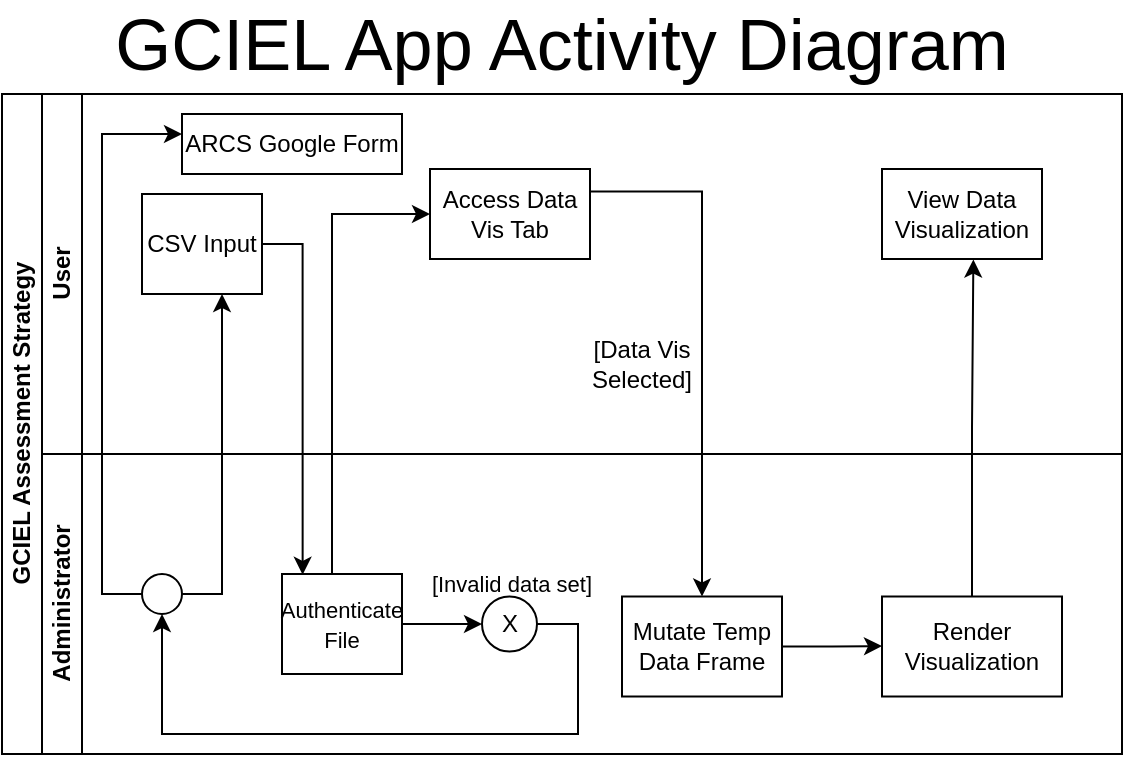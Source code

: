 <mxfile version="24.3.1" type="device">
  <diagram id="prtHgNgQTEPvFCAcTncT" name="Page-1">
    <mxGraphModel dx="1050" dy="557" grid="1" gridSize="10" guides="1" tooltips="1" connect="1" arrows="1" fold="1" page="1" pageScale="1" pageWidth="827" pageHeight="1169" math="0" shadow="0">
      <root>
        <mxCell id="0" />
        <mxCell id="1" parent="0" />
        <mxCell id="dNxyNK7c78bLwvsdeMH5-19" value="GCIEL Assessment Strategy" style="swimlane;html=1;childLayout=stackLayout;resizeParent=1;resizeParentMax=0;horizontal=0;startSize=20;horizontalStack=0;" parent="1" vertex="1">
          <mxGeometry x="120" y="120" width="560" height="330" as="geometry" />
        </mxCell>
        <mxCell id="dNxyNK7c78bLwvsdeMH5-20" value="User" style="swimlane;html=1;startSize=20;horizontal=0;" parent="dNxyNK7c78bLwvsdeMH5-19" vertex="1">
          <mxGeometry x="20" width="540" height="180" as="geometry" />
        </mxCell>
        <mxCell id="dNxyNK7c78bLwvsdeMH5-24" value="CSV Input" style="rounded=0;whiteSpace=wrap;html=1;fontFamily=Helvetica;fontSize=12;fontColor=#000000;align=center;" parent="dNxyNK7c78bLwvsdeMH5-20" vertex="1">
          <mxGeometry x="50" y="50" width="60" height="50" as="geometry" />
        </mxCell>
        <mxCell id="yxolB202eWSbE_ORrlXo-9" value="Access Data Vis Tab" style="rounded=0;whiteSpace=wrap;html=1;" parent="dNxyNK7c78bLwvsdeMH5-20" vertex="1">
          <mxGeometry x="194" y="37.5" width="80" height="45" as="geometry" />
        </mxCell>
        <mxCell id="yxolB202eWSbE_ORrlXo-12" value="ARCS Google Form" style="rounded=0;whiteSpace=wrap;html=1;" parent="dNxyNK7c78bLwvsdeMH5-20" vertex="1">
          <mxGeometry x="70" y="10" width="110" height="30" as="geometry" />
        </mxCell>
        <mxCell id="yxolB202eWSbE_ORrlXo-20" value="View Data Visualization" style="rounded=0;whiteSpace=wrap;html=1;" parent="dNxyNK7c78bLwvsdeMH5-20" vertex="1">
          <mxGeometry x="420" y="37.5" width="80" height="45" as="geometry" />
        </mxCell>
        <mxCell id="yxolB202eWSbE_ORrlXo-21" value="[Data Vis Selected]" style="text;html=1;align=center;verticalAlign=middle;whiteSpace=wrap;rounded=0;" parent="dNxyNK7c78bLwvsdeMH5-20" vertex="1">
          <mxGeometry x="270" y="120" width="60" height="30" as="geometry" />
        </mxCell>
        <mxCell id="dNxyNK7c78bLwvsdeMH5-21" value="Administrator" style="swimlane;html=1;startSize=20;horizontal=0;" parent="dNxyNK7c78bLwvsdeMH5-19" vertex="1">
          <mxGeometry x="20" y="180" width="540" height="150" as="geometry" />
        </mxCell>
        <mxCell id="dNxyNK7c78bLwvsdeMH5-23" value="" style="ellipse;whiteSpace=wrap;html=1;" parent="dNxyNK7c78bLwvsdeMH5-21" vertex="1">
          <mxGeometry x="50" y="60" width="20" height="20" as="geometry" />
        </mxCell>
        <mxCell id="yxolB202eWSbE_ORrlXo-3" value="&lt;font style=&quot;font-size: 11px;&quot;&gt;Authenticate&lt;/font&gt;&lt;div&gt;&lt;font style=&quot;font-size: 11px;&quot;&gt;File&lt;/font&gt;&lt;/div&gt;" style="rounded=0;whiteSpace=wrap;html=1;fontFamily=Helvetica;fontSize=12;fontColor=#000000;align=center;" parent="dNxyNK7c78bLwvsdeMH5-21" vertex="1">
          <mxGeometry x="120" y="60" width="60" height="50" as="geometry" />
        </mxCell>
        <mxCell id="yxolB202eWSbE_ORrlXo-14" style="edgeStyle=orthogonalEdgeStyle;rounded=0;orthogonalLoop=1;jettySize=auto;html=1;exitX=1;exitY=0.5;exitDx=0;exitDy=0;entryX=0.5;entryY=1;entryDx=0;entryDy=0;" parent="dNxyNK7c78bLwvsdeMH5-21" source="yxolB202eWSbE_ORrlXo-5" target="dNxyNK7c78bLwvsdeMH5-23" edge="1">
          <mxGeometry relative="1" as="geometry">
            <mxPoint x="60" y="140" as="targetPoint" />
            <Array as="points">
              <mxPoint x="268" y="85" />
              <mxPoint x="268" y="140" />
              <mxPoint x="60" y="140" />
            </Array>
          </mxGeometry>
        </mxCell>
        <mxCell id="yxolB202eWSbE_ORrlXo-5" value="X" style="ellipse;whiteSpace=wrap;html=1;aspect=fixed;" parent="dNxyNK7c78bLwvsdeMH5-21" vertex="1">
          <mxGeometry x="220" y="71.25" width="27.5" height="27.5" as="geometry" />
        </mxCell>
        <mxCell id="yxolB202eWSbE_ORrlXo-4" style="edgeStyle=orthogonalEdgeStyle;rounded=0;orthogonalLoop=1;jettySize=auto;html=1;" parent="dNxyNK7c78bLwvsdeMH5-21" source="yxolB202eWSbE_ORrlXo-3" target="yxolB202eWSbE_ORrlXo-5" edge="1">
          <mxGeometry relative="1" as="geometry">
            <mxPoint x="220" y="85" as="targetPoint" />
          </mxGeometry>
        </mxCell>
        <mxCell id="yxolB202eWSbE_ORrlXo-6" value="&lt;font style=&quot;font-size: 11px;&quot;&gt;[Invalid data set]&lt;/font&gt;" style="text;html=1;align=center;verticalAlign=middle;whiteSpace=wrap;rounded=0;" parent="dNxyNK7c78bLwvsdeMH5-21" vertex="1">
          <mxGeometry x="190" y="50" width="90" height="30" as="geometry" />
        </mxCell>
        <mxCell id="yxolB202eWSbE_ORrlXo-17" style="edgeStyle=orthogonalEdgeStyle;rounded=0;orthogonalLoop=1;jettySize=auto;html=1;exitX=1;exitY=0.5;exitDx=0;exitDy=0;" parent="dNxyNK7c78bLwvsdeMH5-21" source="yxolB202eWSbE_ORrlXo-16" edge="1">
          <mxGeometry relative="1" as="geometry">
            <mxPoint x="420" y="96" as="targetPoint" />
          </mxGeometry>
        </mxCell>
        <mxCell id="yxolB202eWSbE_ORrlXo-16" value="Mutate Temp Data Frame" style="rounded=0;whiteSpace=wrap;html=1;" parent="dNxyNK7c78bLwvsdeMH5-21" vertex="1">
          <mxGeometry x="290" y="71.25" width="80" height="50" as="geometry" />
        </mxCell>
        <mxCell id="yxolB202eWSbE_ORrlXo-18" value="Render Visualization" style="rounded=0;whiteSpace=wrap;html=1;" parent="dNxyNK7c78bLwvsdeMH5-21" vertex="1">
          <mxGeometry x="420" y="71.25" width="90" height="50" as="geometry" />
        </mxCell>
        <mxCell id="dNxyNK7c78bLwvsdeMH5-25" value="" style="edgeStyle=orthogonalEdgeStyle;rounded=0;orthogonalLoop=1;jettySize=auto;html=1;" parent="dNxyNK7c78bLwvsdeMH5-19" source="dNxyNK7c78bLwvsdeMH5-23" target="dNxyNK7c78bLwvsdeMH5-24" edge="1">
          <mxGeometry relative="1" as="geometry">
            <Array as="points">
              <mxPoint x="110" y="250" />
            </Array>
          </mxGeometry>
        </mxCell>
        <mxCell id="yxolB202eWSbE_ORrlXo-2" style="edgeStyle=orthogonalEdgeStyle;rounded=0;orthogonalLoop=1;jettySize=auto;html=1;exitX=1;exitY=0.5;exitDx=0;exitDy=0;entryX=0.172;entryY=0.008;entryDx=0;entryDy=0;entryPerimeter=0;" parent="dNxyNK7c78bLwvsdeMH5-19" source="dNxyNK7c78bLwvsdeMH5-24" target="yxolB202eWSbE_ORrlXo-3" edge="1">
          <mxGeometry relative="1" as="geometry">
            <mxPoint x="130" y="150" as="targetPoint" />
          </mxGeometry>
        </mxCell>
        <mxCell id="yxolB202eWSbE_ORrlXo-8" style="edgeStyle=orthogonalEdgeStyle;rounded=0;orthogonalLoop=1;jettySize=auto;html=1;exitX=0.75;exitY=0;exitDx=0;exitDy=0;entryX=0;entryY=0.5;entryDx=0;entryDy=0;" parent="dNxyNK7c78bLwvsdeMH5-19" source="yxolB202eWSbE_ORrlXo-3" target="yxolB202eWSbE_ORrlXo-9" edge="1">
          <mxGeometry relative="1" as="geometry">
            <mxPoint x="210" y="60" as="targetPoint" />
            <Array as="points">
              <mxPoint x="165" y="60" />
            </Array>
          </mxGeometry>
        </mxCell>
        <mxCell id="yxolB202eWSbE_ORrlXo-11" style="edgeStyle=orthogonalEdgeStyle;rounded=0;orthogonalLoop=1;jettySize=auto;html=1;exitX=0;exitY=0.5;exitDx=0;exitDy=0;" parent="dNxyNK7c78bLwvsdeMH5-19" source="dNxyNK7c78bLwvsdeMH5-23" target="yxolB202eWSbE_ORrlXo-12" edge="1">
          <mxGeometry relative="1" as="geometry">
            <mxPoint x="90" y="20" as="targetPoint" />
            <Array as="points">
              <mxPoint x="50" y="250" />
              <mxPoint x="50" y="20" />
            </Array>
          </mxGeometry>
        </mxCell>
        <mxCell id="yxolB202eWSbE_ORrlXo-15" style="edgeStyle=orthogonalEdgeStyle;rounded=0;orthogonalLoop=1;jettySize=auto;html=1;exitX=1;exitY=0.25;exitDx=0;exitDy=0;" parent="dNxyNK7c78bLwvsdeMH5-19" source="yxolB202eWSbE_ORrlXo-9" target="yxolB202eWSbE_ORrlXo-16" edge="1">
          <mxGeometry relative="1" as="geometry">
            <mxPoint x="330" y="240" as="targetPoint" />
          </mxGeometry>
        </mxCell>
        <mxCell id="yxolB202eWSbE_ORrlXo-19" style="edgeStyle=orthogonalEdgeStyle;rounded=0;orthogonalLoop=1;jettySize=auto;html=1;exitX=0.5;exitY=0;exitDx=0;exitDy=0;entryX=0.571;entryY=1.006;entryDx=0;entryDy=0;entryPerimeter=0;" parent="dNxyNK7c78bLwvsdeMH5-19" source="yxolB202eWSbE_ORrlXo-18" target="yxolB202eWSbE_ORrlXo-20" edge="1">
          <mxGeometry relative="1" as="geometry">
            <mxPoint x="484.966" y="90" as="targetPoint" />
          </mxGeometry>
        </mxCell>
        <mxCell id="yxolB202eWSbE_ORrlXo-22" value="&lt;font style=&quot;font-size: 36px;&quot;&gt;GCIEL App Activity Diagram&lt;/font&gt;" style="text;html=1;align=center;verticalAlign=middle;whiteSpace=wrap;rounded=0;" parent="1" vertex="1">
          <mxGeometry x="140" y="80" width="520" height="30" as="geometry" />
        </mxCell>
      </root>
    </mxGraphModel>
  </diagram>
</mxfile>
